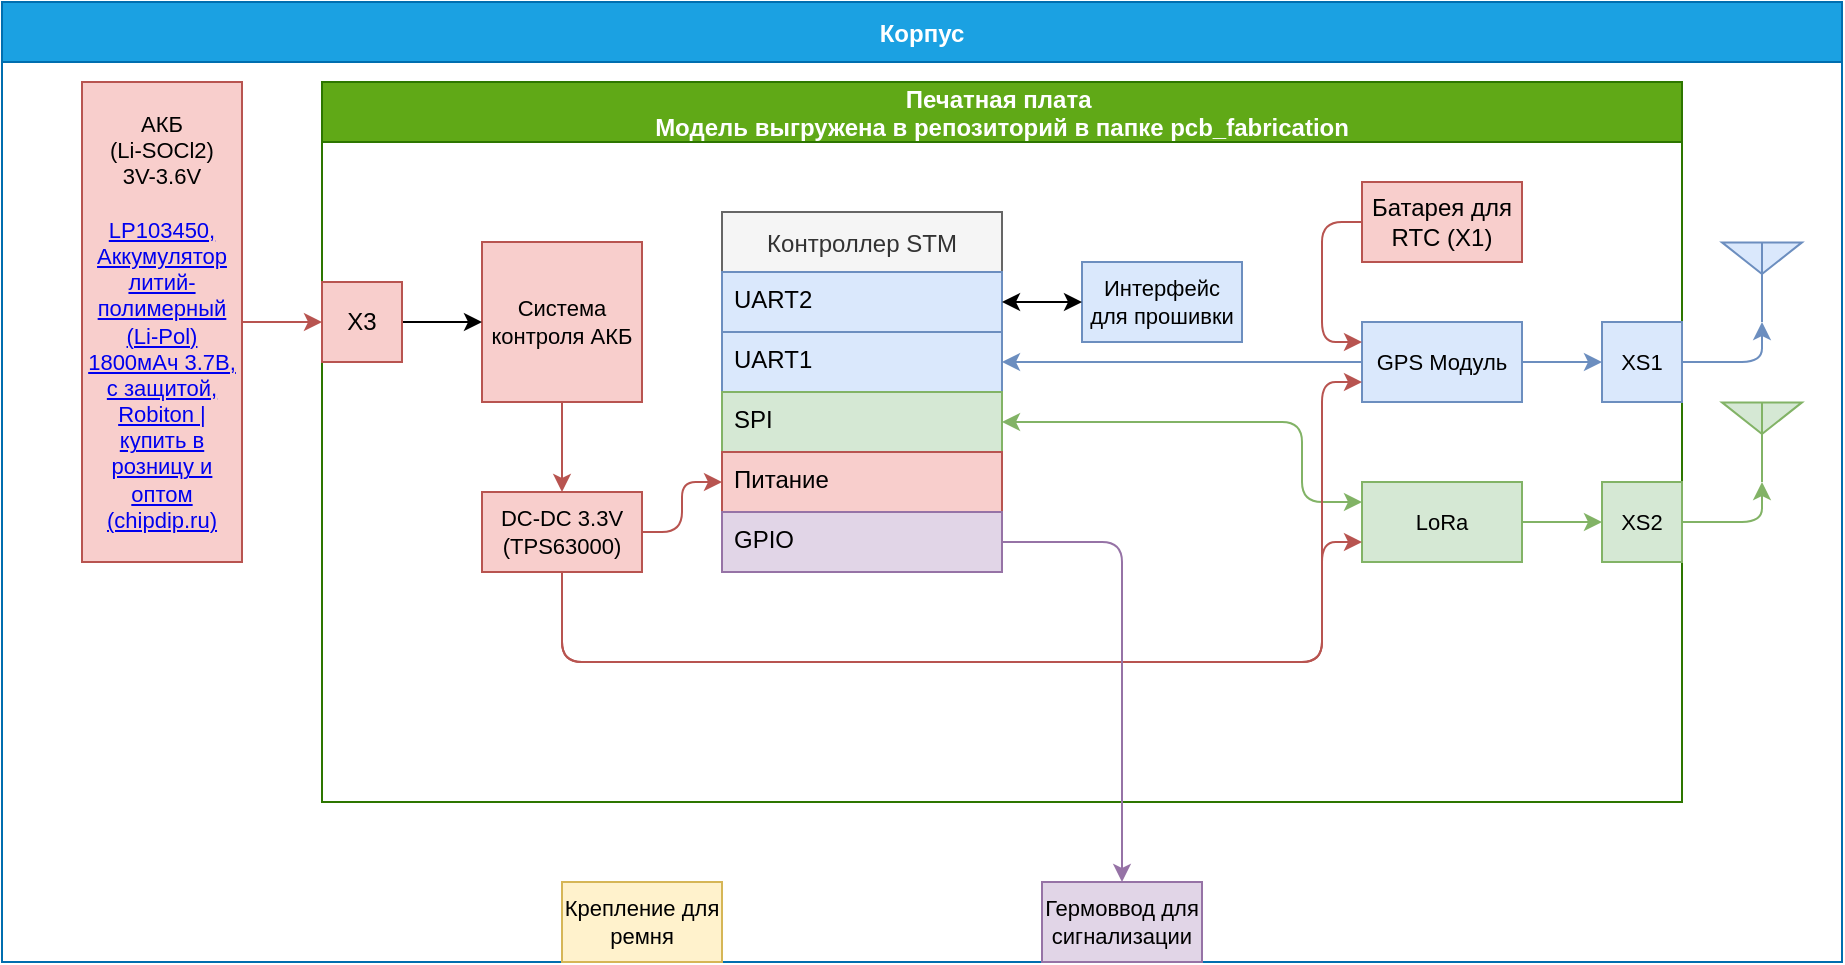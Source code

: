 <mxfile version="16.5.1" type="device"><diagram id="WvKW2JPu2-7aY8d3KRiN" name="Page-1"><mxGraphModel dx="1692" dy="541" grid="1" gridSize="10" guides="1" tooltips="1" connect="1" arrows="1" fold="1" page="1" pageScale="1" pageWidth="827" pageHeight="1169" math="0" shadow="0"><root><mxCell id="0"/><mxCell id="1" parent="0"/><mxCell id="iwZWR7Y0138Mi77MPcvg-5" value="Корпус" style="swimlane;startSize=30;fillColor=#1ba1e2;fontColor=#ffffff;strokeColor=#006EAF;" parent="1" vertex="1"><mxGeometry x="-640" y="40" width="920" height="480" as="geometry"/></mxCell><mxCell id="iwZWR7Y0138Mi77MPcvg-3" value="Печатная плата &#10;Модель выгружена в репозиторий в папке pcb_fabrication" style="swimlane;startSize=30;fillColor=#60a917;fontColor=#ffffff;strokeColor=#2D7600;" parent="iwZWR7Y0138Mi77MPcvg-5" vertex="1"><mxGeometry x="160" y="40" width="680" height="360" as="geometry"/></mxCell><mxCell id="iwZWR7Y0138Mi77MPcvg-14" style="edgeStyle=orthogonalEdgeStyle;rounded=1;orthogonalLoop=1;jettySize=auto;html=1;exitX=1;exitY=0.5;exitDx=0;exitDy=0;entryX=0;entryY=0.5;entryDx=0;entryDy=0;fillColor=#dae8fc;strokeColor=#6c8ebf;" parent="iwZWR7Y0138Mi77MPcvg-3" source="8rCkkGll7oROs87KIcLk-1" target="iwZWR7Y0138Mi77MPcvg-10" edge="1"><mxGeometry relative="1" as="geometry"/></mxCell><mxCell id="8rCkkGll7oROs87KIcLk-1" value="&lt;font style=&quot;font-size: 11px&quot;&gt;GPS Модуль&lt;/font&gt;" style="rounded=0;whiteSpace=wrap;html=1;fontSize=11;fillColor=#dae8fc;strokeColor=#6c8ebf;" parent="iwZWR7Y0138Mi77MPcvg-3" vertex="1"><mxGeometry x="520" y="120" width="80" height="40" as="geometry"/></mxCell><mxCell id="iwZWR7Y0138Mi77MPcvg-15" style="edgeStyle=orthogonalEdgeStyle;rounded=1;orthogonalLoop=1;jettySize=auto;html=1;exitX=1;exitY=0.5;exitDx=0;exitDy=0;entryX=0;entryY=0.5;entryDx=0;entryDy=0;fillColor=#d5e8d4;strokeColor=#82b366;" parent="iwZWR7Y0138Mi77MPcvg-3" source="8rCkkGll7oROs87KIcLk-12" target="iwZWR7Y0138Mi77MPcvg-11" edge="1"><mxGeometry relative="1" as="geometry"/></mxCell><mxCell id="8rCkkGll7oROs87KIcLk-12" value="&lt;font style=&quot;font-size: 11px&quot;&gt;LoRa&lt;br&gt;&lt;/font&gt;" style="rounded=0;whiteSpace=wrap;html=1;fontSize=11;fillColor=#d5e8d4;strokeColor=#82b366;" parent="iwZWR7Y0138Mi77MPcvg-3" vertex="1"><mxGeometry x="520" y="200" width="80" height="40" as="geometry"/></mxCell><mxCell id="8rCkkGll7oROs87KIcLk-19" value="Система контроля АКБ" style="rounded=0;whiteSpace=wrap;html=1;fontSize=11;fillColor=#f8cecc;strokeColor=#b85450;" parent="iwZWR7Y0138Mi77MPcvg-3" vertex="1"><mxGeometry x="80" y="80" width="80" height="80" as="geometry"/></mxCell><mxCell id="mZQrfr4ekXyF6ET0CjQB-7" value="" style="endArrow=classic;html=1;exitX=0;exitY=0.5;exitDx=0;exitDy=0;entryX=1;entryY=0.5;entryDx=0;entryDy=0;edgeStyle=elbowEdgeStyle;fillColor=#dae8fc;strokeColor=#6c8ebf;" parent="iwZWR7Y0138Mi77MPcvg-3" source="8rCkkGll7oROs87KIcLk-1" target="qExjE2i87aPRZC3MdHZP-3" edge="1"><mxGeometry width="50" height="50" relative="1" as="geometry"><mxPoint x="380" y="210" as="sourcePoint"/><mxPoint x="380" y="110" as="targetPoint"/><Array as="points"><mxPoint x="490" y="150"/></Array></mxGeometry></mxCell><mxCell id="mZQrfr4ekXyF6ET0CjQB-8" value="" style="endArrow=classic;startArrow=classic;html=1;entryX=0;entryY=0.25;entryDx=0;entryDy=0;exitX=1;exitY=0.5;exitDx=0;exitDy=0;edgeStyle=elbowEdgeStyle;fillColor=#d5e8d4;strokeColor=#82b366;" parent="iwZWR7Y0138Mi77MPcvg-3" source="qExjE2i87aPRZC3MdHZP-4" target="8rCkkGll7oROs87KIcLk-12" edge="1"><mxGeometry width="50" height="50" relative="1" as="geometry"><mxPoint x="380" y="190" as="sourcePoint"/><mxPoint x="400" y="150" as="targetPoint"/><Array as="points"><mxPoint x="490" y="200"/></Array></mxGeometry></mxCell><mxCell id="iwZWR7Y0138Mi77MPcvg-7" style="edgeStyle=orthogonalEdgeStyle;rounded=1;orthogonalLoop=1;jettySize=auto;html=1;exitX=1;exitY=0.5;exitDx=0;exitDy=0;entryX=0;entryY=0.5;entryDx=0;entryDy=0;fillColor=#f8cecc;strokeColor=#b85450;" parent="iwZWR7Y0138Mi77MPcvg-3" source="mZQrfr4ekXyF6ET0CjQB-9" target="qExjE2i87aPRZC3MdHZP-5" edge="1"><mxGeometry relative="1" as="geometry"><Array as="points"><mxPoint x="180" y="225"/><mxPoint x="180" y="200"/></Array></mxGeometry></mxCell><mxCell id="iwZWR7Y0138Mi77MPcvg-8" style="edgeStyle=orthogonalEdgeStyle;rounded=1;orthogonalLoop=1;jettySize=auto;html=1;exitX=0.5;exitY=1;exitDx=0;exitDy=0;entryX=0;entryY=0.75;entryDx=0;entryDy=0;fillColor=#f8cecc;strokeColor=#b85450;" parent="iwZWR7Y0138Mi77MPcvg-3" source="mZQrfr4ekXyF6ET0CjQB-9" target="8rCkkGll7oROs87KIcLk-12" edge="1"><mxGeometry relative="1" as="geometry"><Array as="points"><mxPoint x="120" y="290"/><mxPoint x="500" y="290"/><mxPoint x="500" y="230"/></Array></mxGeometry></mxCell><mxCell id="iwZWR7Y0138Mi77MPcvg-9" style="edgeStyle=orthogonalEdgeStyle;rounded=1;orthogonalLoop=1;jettySize=auto;html=1;exitX=0.5;exitY=1;exitDx=0;exitDy=0;entryX=0;entryY=0.75;entryDx=0;entryDy=0;fillColor=#f8cecc;strokeColor=#b85450;" parent="iwZWR7Y0138Mi77MPcvg-3" source="mZQrfr4ekXyF6ET0CjQB-9" target="8rCkkGll7oROs87KIcLk-1" edge="1"><mxGeometry relative="1" as="geometry"><Array as="points"><mxPoint x="120" y="290"/><mxPoint x="500" y="290"/><mxPoint x="500" y="150"/></Array></mxGeometry></mxCell><mxCell id="mZQrfr4ekXyF6ET0CjQB-9" value="DC-DC 3.3V&lt;br&gt;&lt;div&gt;&lt;span&gt;(TPS63000)&lt;/span&gt;&lt;/div&gt;" style="rounded=0;whiteSpace=wrap;html=1;fontSize=11;fillColor=#f8cecc;strokeColor=#b85450;" parent="iwZWR7Y0138Mi77MPcvg-3" vertex="1"><mxGeometry x="80" y="205" width="80" height="40" as="geometry"/></mxCell><mxCell id="mZQrfr4ekXyF6ET0CjQB-10" style="edgeStyle=orthogonalEdgeStyle;rounded=1;orthogonalLoop=1;jettySize=auto;html=1;exitX=0.5;exitY=1;exitDx=0;exitDy=0;entryX=0.5;entryY=0;entryDx=0;entryDy=0;fillColor=#f8cecc;strokeColor=#b85450;" parent="iwZWR7Y0138Mi77MPcvg-3" source="8rCkkGll7oROs87KIcLk-19" target="mZQrfr4ekXyF6ET0CjQB-9" edge="1"><mxGeometry relative="1" as="geometry"/></mxCell><mxCell id="qExjE2i87aPRZC3MdHZP-2" value="Контроллер STM" style="swimlane;fontStyle=0;childLayout=stackLayout;horizontal=1;startSize=30;horizontalStack=0;resizeParent=1;resizeParentMax=0;resizeLast=0;collapsible=1;marginBottom=0;fillColor=#f5f5f5;strokeColor=#666666;fontColor=#333333;" parent="iwZWR7Y0138Mi77MPcvg-3" vertex="1"><mxGeometry x="200" y="65" width="140" height="180" as="geometry"/></mxCell><mxCell id="jkXXZFKi8d9u4U4pY1Kz-1" value="UART2" style="text;align=left;verticalAlign=top;spacingLeft=4;spacingRight=4;overflow=hidden;rotatable=0;points=[[0,0.5],[1,0.5]];portConstraint=eastwest;fillColor=#dae8fc;strokeColor=#6c8ebf;" vertex="1" parent="qExjE2i87aPRZC3MdHZP-2"><mxGeometry y="30" width="140" height="30" as="geometry"/></mxCell><mxCell id="qExjE2i87aPRZC3MdHZP-3" value="UART1" style="text;align=left;verticalAlign=top;spacingLeft=4;spacingRight=4;overflow=hidden;rotatable=0;points=[[0,0.5],[1,0.5]];portConstraint=eastwest;fillColor=#dae8fc;strokeColor=#6c8ebf;" parent="qExjE2i87aPRZC3MdHZP-2" vertex="1"><mxGeometry y="60" width="140" height="30" as="geometry"/></mxCell><mxCell id="qExjE2i87aPRZC3MdHZP-4" value="SPI" style="text;strokeColor=#82b366;fillColor=#d5e8d4;align=left;verticalAlign=top;spacingLeft=4;spacingRight=4;overflow=hidden;rotatable=0;points=[[0,0.5],[1,0.5]];portConstraint=eastwest;" parent="qExjE2i87aPRZC3MdHZP-2" vertex="1"><mxGeometry y="90" width="140" height="30" as="geometry"/></mxCell><mxCell id="qExjE2i87aPRZC3MdHZP-5" value="Питание" style="text;strokeColor=#b85450;fillColor=#f8cecc;align=left;verticalAlign=top;spacingLeft=4;spacingRight=4;overflow=hidden;rotatable=0;points=[[0,0.5],[1,0.5]];portConstraint=eastwest;" parent="qExjE2i87aPRZC3MdHZP-2" vertex="1"><mxGeometry y="120" width="140" height="30" as="geometry"/></mxCell><mxCell id="iwZWR7Y0138Mi77MPcvg-1" value="GPIO" style="text;strokeColor=#9673a6;fillColor=#e1d5e7;align=left;verticalAlign=top;spacingLeft=4;spacingRight=4;overflow=hidden;rotatable=0;points=[[0,0.5],[1,0.5]];portConstraint=eastwest;" parent="qExjE2i87aPRZC3MdHZP-2" vertex="1"><mxGeometry y="150" width="140" height="30" as="geometry"/></mxCell><mxCell id="iwZWR7Y0138Mi77MPcvg-6" style="edgeStyle=orthogonalEdgeStyle;rounded=1;orthogonalLoop=1;jettySize=auto;html=1;exitX=1;exitY=0.5;exitDx=0;exitDy=0;entryX=0;entryY=0.5;entryDx=0;entryDy=0;" parent="iwZWR7Y0138Mi77MPcvg-3" source="iwZWR7Y0138Mi77MPcvg-2" target="8rCkkGll7oROs87KIcLk-19" edge="1"><mxGeometry relative="1" as="geometry"/></mxCell><mxCell id="iwZWR7Y0138Mi77MPcvg-2" value="X3" style="rounded=0;whiteSpace=wrap;html=1;fillColor=#f8cecc;strokeColor=#b85450;" parent="iwZWR7Y0138Mi77MPcvg-3" vertex="1"><mxGeometry y="100" width="40" height="40" as="geometry"/></mxCell><mxCell id="iwZWR7Y0138Mi77MPcvg-10" value="&lt;font style=&quot;font-size: 11px&quot;&gt;XS1&lt;/font&gt;" style="rounded=0;whiteSpace=wrap;html=1;fontSize=11;fillColor=#dae8fc;strokeColor=#6c8ebf;" parent="iwZWR7Y0138Mi77MPcvg-3" vertex="1"><mxGeometry x="640" y="120" width="40" height="40" as="geometry"/></mxCell><mxCell id="iwZWR7Y0138Mi77MPcvg-11" value="&lt;font style=&quot;font-size: 11px&quot;&gt;XS2&lt;/font&gt;" style="rounded=0;whiteSpace=wrap;html=1;fontSize=11;fillColor=#d5e8d4;strokeColor=#82b366;" parent="iwZWR7Y0138Mi77MPcvg-3" vertex="1"><mxGeometry x="640" y="200" width="40" height="40" as="geometry"/></mxCell><mxCell id="QTdFyew1fTrY6ZKaAayo-2" style="edgeStyle=orthogonalEdgeStyle;rounded=1;orthogonalLoop=1;jettySize=auto;html=1;exitX=0;exitY=0.5;exitDx=0;exitDy=0;entryX=0;entryY=0.25;entryDx=0;entryDy=0;fillColor=#f8cecc;strokeColor=#b85450;" parent="iwZWR7Y0138Mi77MPcvg-3" source="QTdFyew1fTrY6ZKaAayo-1" target="8rCkkGll7oROs87KIcLk-1" edge="1"><mxGeometry relative="1" as="geometry"><Array as="points"><mxPoint x="500" y="70"/><mxPoint x="500" y="130"/></Array></mxGeometry></mxCell><mxCell id="QTdFyew1fTrY6ZKaAayo-1" value="Батарея для RTC (X1)" style="rounded=0;whiteSpace=wrap;html=1;fillColor=#f8cecc;strokeColor=#b85450;" parent="iwZWR7Y0138Mi77MPcvg-3" vertex="1"><mxGeometry x="520" y="50" width="80" height="40" as="geometry"/></mxCell><mxCell id="jkXXZFKi8d9u4U4pY1Kz-2" value="Интерфейс для прошивки" style="rounded=0;whiteSpace=wrap;html=1;fontSize=11;fillColor=#dae8fc;strokeColor=#6c8ebf;" vertex="1" parent="iwZWR7Y0138Mi77MPcvg-3"><mxGeometry x="380" y="90" width="80" height="40" as="geometry"/></mxCell><mxCell id="jkXXZFKi8d9u4U4pY1Kz-3" style="edgeStyle=orthogonalEdgeStyle;rounded=0;orthogonalLoop=1;jettySize=auto;html=1;exitX=1;exitY=0.5;exitDx=0;exitDy=0;entryX=0;entryY=0.5;entryDx=0;entryDy=0;startArrow=classic;startFill=1;" edge="1" parent="iwZWR7Y0138Mi77MPcvg-3" source="jkXXZFKi8d9u4U4pY1Kz-1" target="jkXXZFKi8d9u4U4pY1Kz-2"><mxGeometry relative="1" as="geometry"/></mxCell><mxCell id="8rCkkGll7oROs87KIcLk-6" value="" style="verticalLabelPosition=bottom;shadow=0;dashed=0;align=center;html=1;verticalAlign=top;shape=mxgraph.electrical.radio.aerial_-_antenna_2;fontSize=11;fillColor=#d5e8d4;strokeColor=#82b366;" parent="iwZWR7Y0138Mi77MPcvg-5" vertex="1"><mxGeometry x="860" y="200" width="40" height="40" as="geometry"/></mxCell><mxCell id="8rCkkGll7oROs87KIcLk-13" value="" style="verticalLabelPosition=bottom;shadow=0;dashed=0;align=center;html=1;verticalAlign=top;shape=mxgraph.electrical.radio.aerial_-_antenna_2;fontSize=11;fillColor=#dae8fc;strokeColor=#6c8ebf;" parent="iwZWR7Y0138Mi77MPcvg-5" vertex="1"><mxGeometry x="860" y="120" width="40" height="40" as="geometry"/></mxCell><mxCell id="8rCkkGll7oROs87KIcLk-11" value="АКБ&lt;br&gt;(Li-SOCl2)&lt;br&gt;3V-3.6V&lt;br&gt;&lt;br&gt;&lt;a href=&quot;https://www.chipdip.ru/product/robiton-lp103450?from=suggest_product&quot;&gt;LP103450, Аккумулятор литий-полимерный (Li-Pol) 1800мАч 3.7В, с защитой, Robiton | купить в розницу и оптом (chipdip.ru)&lt;/a&gt;" style="rounded=0;whiteSpace=wrap;html=1;fontSize=11;fillColor=#f8cecc;strokeColor=#b85450;" parent="iwZWR7Y0138Mi77MPcvg-5" vertex="1"><mxGeometry x="40" y="40" width="80" height="240" as="geometry"/></mxCell><mxCell id="8rCkkGll7oROs87KIcLk-20" style="edgeStyle=orthogonalEdgeStyle;rounded=0;orthogonalLoop=1;jettySize=auto;html=1;exitX=1;exitY=0.5;exitDx=0;exitDy=0;entryX=0;entryY=0.5;entryDx=0;entryDy=0;startArrow=none;startFill=0;fontSize=11;fillColor=#f8cecc;strokeColor=#b85450;" parent="iwZWR7Y0138Mi77MPcvg-5" source="8rCkkGll7oROs87KIcLk-11" target="iwZWR7Y0138Mi77MPcvg-2" edge="1"><mxGeometry relative="1" as="geometry"/></mxCell><mxCell id="iwZWR7Y0138Mi77MPcvg-12" style="edgeStyle=orthogonalEdgeStyle;rounded=1;orthogonalLoop=1;jettySize=auto;html=1;exitX=1;exitY=0.5;exitDx=0;exitDy=0;entryX=0.5;entryY=1;entryDx=0;entryDy=0;entryPerimeter=0;fillColor=#dae8fc;strokeColor=#6c8ebf;" parent="iwZWR7Y0138Mi77MPcvg-5" source="iwZWR7Y0138Mi77MPcvg-10" target="8rCkkGll7oROs87KIcLk-13" edge="1"><mxGeometry relative="1" as="geometry"/></mxCell><mxCell id="iwZWR7Y0138Mi77MPcvg-13" style="edgeStyle=orthogonalEdgeStyle;rounded=1;orthogonalLoop=1;jettySize=auto;html=1;exitX=1;exitY=0.5;exitDx=0;exitDy=0;entryX=0.5;entryY=1;entryDx=0;entryDy=0;entryPerimeter=0;fillColor=#d5e8d4;strokeColor=#82b366;" parent="iwZWR7Y0138Mi77MPcvg-5" source="iwZWR7Y0138Mi77MPcvg-11" target="8rCkkGll7oROs87KIcLk-6" edge="1"><mxGeometry relative="1" as="geometry"/></mxCell><mxCell id="iwZWR7Y0138Mi77MPcvg-17" value="Крепление для ремня" style="rounded=0;whiteSpace=wrap;html=1;fontSize=11;fillColor=#fff2cc;strokeColor=#d6b656;" parent="iwZWR7Y0138Mi77MPcvg-5" vertex="1"><mxGeometry x="280" y="440" width="80" height="40" as="geometry"/></mxCell><mxCell id="iwZWR7Y0138Mi77MPcvg-19" value="Гермоввод для сигнализации" style="rounded=0;whiteSpace=wrap;html=1;fontSize=11;fillColor=#e1d5e7;strokeColor=#9673a6;" parent="iwZWR7Y0138Mi77MPcvg-5" vertex="1"><mxGeometry x="520" y="440" width="80" height="40" as="geometry"/></mxCell><mxCell id="iwZWR7Y0138Mi77MPcvg-18" style="edgeStyle=orthogonalEdgeStyle;rounded=1;orthogonalLoop=1;jettySize=auto;html=1;entryX=0.5;entryY=0;entryDx=0;entryDy=0;fillColor=#e1d5e7;strokeColor=#9673a6;" parent="iwZWR7Y0138Mi77MPcvg-5" source="iwZWR7Y0138Mi77MPcvg-1" target="iwZWR7Y0138Mi77MPcvg-19" edge="1"><mxGeometry relative="1" as="geometry"><mxPoint x="550" y="440" as="targetPoint"/></mxGeometry></mxCell></root></mxGraphModel></diagram></mxfile>